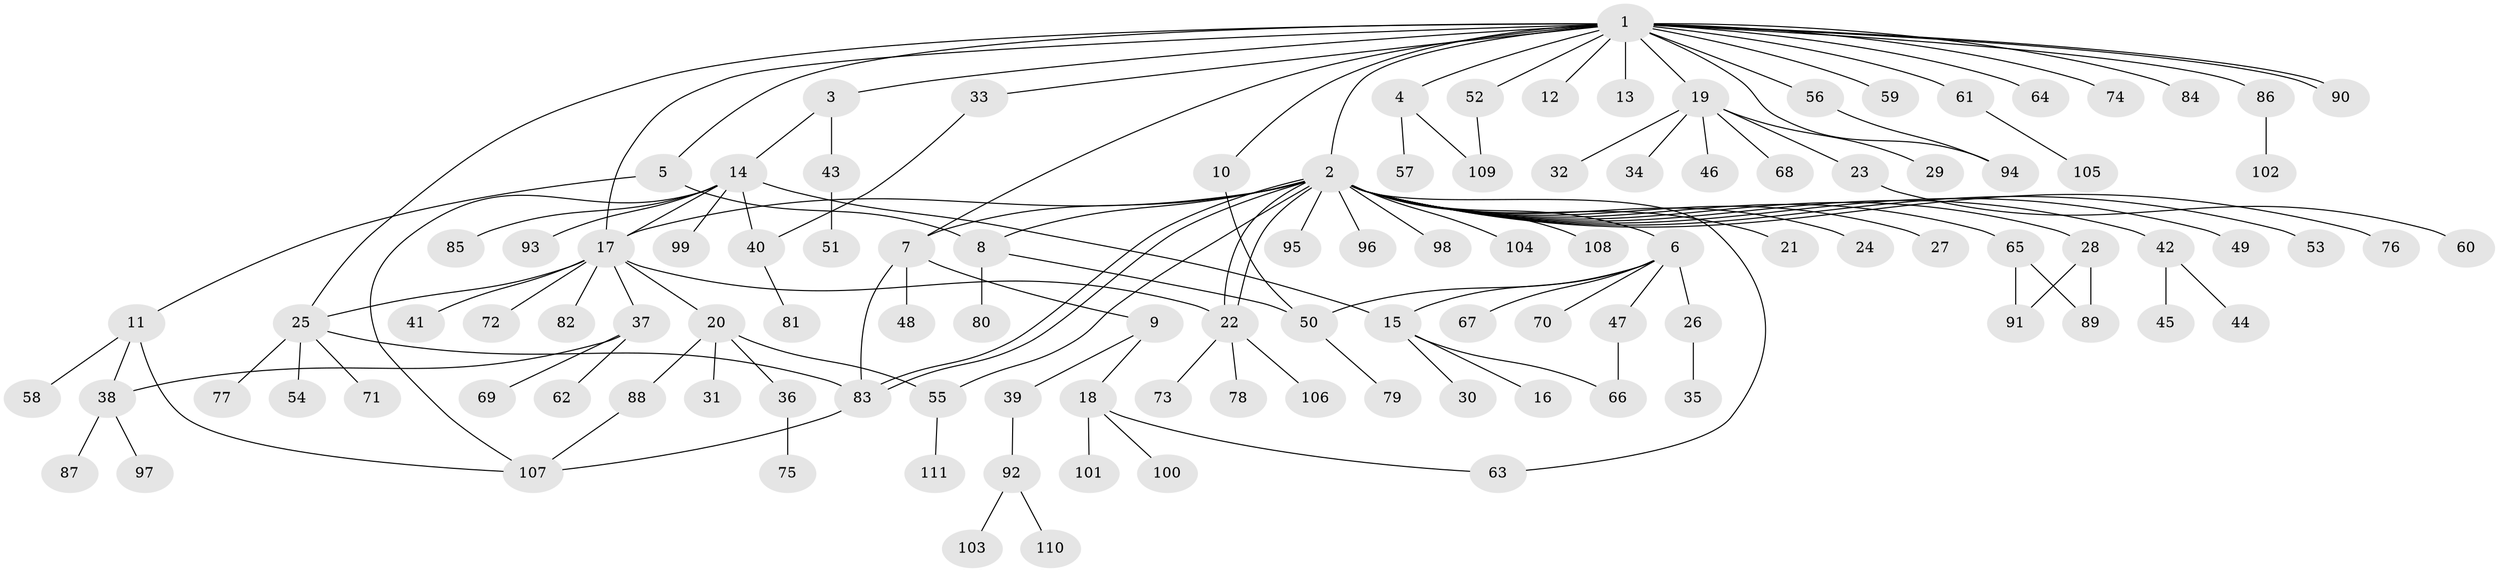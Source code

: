// coarse degree distribution, {20: 0.0125, 24: 0.0125, 9: 0.025, 3: 0.1, 5: 0.05, 6: 0.0375, 2: 0.125, 1: 0.6125, 4: 0.0125, 7: 0.0125}
// Generated by graph-tools (version 1.1) at 2025/23/03/03/25 07:23:55]
// undirected, 111 vertices, 136 edges
graph export_dot {
graph [start="1"]
  node [color=gray90,style=filled];
  1;
  2;
  3;
  4;
  5;
  6;
  7;
  8;
  9;
  10;
  11;
  12;
  13;
  14;
  15;
  16;
  17;
  18;
  19;
  20;
  21;
  22;
  23;
  24;
  25;
  26;
  27;
  28;
  29;
  30;
  31;
  32;
  33;
  34;
  35;
  36;
  37;
  38;
  39;
  40;
  41;
  42;
  43;
  44;
  45;
  46;
  47;
  48;
  49;
  50;
  51;
  52;
  53;
  54;
  55;
  56;
  57;
  58;
  59;
  60;
  61;
  62;
  63;
  64;
  65;
  66;
  67;
  68;
  69;
  70;
  71;
  72;
  73;
  74;
  75;
  76;
  77;
  78;
  79;
  80;
  81;
  82;
  83;
  84;
  85;
  86;
  87;
  88;
  89;
  90;
  91;
  92;
  93;
  94;
  95;
  96;
  97;
  98;
  99;
  100;
  101;
  102;
  103;
  104;
  105;
  106;
  107;
  108;
  109;
  110;
  111;
  1 -- 2;
  1 -- 3;
  1 -- 4;
  1 -- 5;
  1 -- 7;
  1 -- 10;
  1 -- 12;
  1 -- 13;
  1 -- 17;
  1 -- 19;
  1 -- 25;
  1 -- 33;
  1 -- 52;
  1 -- 56;
  1 -- 59;
  1 -- 61;
  1 -- 64;
  1 -- 74;
  1 -- 84;
  1 -- 86;
  1 -- 90;
  1 -- 90;
  1 -- 94;
  2 -- 6;
  2 -- 7;
  2 -- 8;
  2 -- 17;
  2 -- 21;
  2 -- 22;
  2 -- 22;
  2 -- 24;
  2 -- 27;
  2 -- 28;
  2 -- 42;
  2 -- 49;
  2 -- 53;
  2 -- 55;
  2 -- 63;
  2 -- 65;
  2 -- 76;
  2 -- 83;
  2 -- 83;
  2 -- 95;
  2 -- 96;
  2 -- 98;
  2 -- 104;
  2 -- 108;
  3 -- 14;
  3 -- 43;
  4 -- 57;
  4 -- 109;
  5 -- 8;
  5 -- 11;
  6 -- 15;
  6 -- 26;
  6 -- 47;
  6 -- 50;
  6 -- 67;
  6 -- 70;
  7 -- 9;
  7 -- 48;
  7 -- 83;
  8 -- 50;
  8 -- 80;
  9 -- 18;
  9 -- 39;
  10 -- 50;
  11 -- 38;
  11 -- 58;
  11 -- 107;
  14 -- 15;
  14 -- 17;
  14 -- 40;
  14 -- 85;
  14 -- 93;
  14 -- 99;
  14 -- 107;
  15 -- 16;
  15 -- 30;
  15 -- 66;
  17 -- 20;
  17 -- 22;
  17 -- 25;
  17 -- 37;
  17 -- 41;
  17 -- 72;
  17 -- 82;
  18 -- 63;
  18 -- 100;
  18 -- 101;
  19 -- 23;
  19 -- 29;
  19 -- 32;
  19 -- 34;
  19 -- 46;
  19 -- 68;
  20 -- 31;
  20 -- 36;
  20 -- 55;
  20 -- 88;
  22 -- 73;
  22 -- 78;
  22 -- 106;
  23 -- 60;
  25 -- 54;
  25 -- 71;
  25 -- 77;
  25 -- 83;
  26 -- 35;
  28 -- 89;
  28 -- 91;
  33 -- 40;
  36 -- 75;
  37 -- 38;
  37 -- 62;
  37 -- 69;
  38 -- 87;
  38 -- 97;
  39 -- 92;
  40 -- 81;
  42 -- 44;
  42 -- 45;
  43 -- 51;
  47 -- 66;
  50 -- 79;
  52 -- 109;
  55 -- 111;
  56 -- 94;
  61 -- 105;
  65 -- 89;
  65 -- 91;
  83 -- 107;
  86 -- 102;
  88 -- 107;
  92 -- 103;
  92 -- 110;
}
